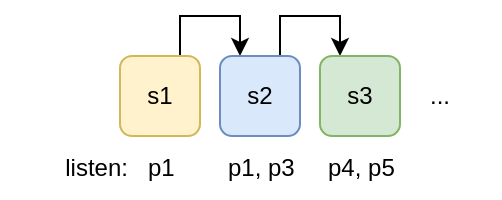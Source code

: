 <mxfile version="26.2.8">
  <diagram name="第 1 页" id="rpXg9X3QDXhX_yCLhavl">
    <mxGraphModel dx="788" dy="505" grid="1" gridSize="10" guides="1" tooltips="1" connect="1" arrows="1" fold="1" page="1" pageScale="1" pageWidth="827" pageHeight="1169" math="0" shadow="0">
      <root>
        <mxCell id="0" />
        <mxCell id="1" parent="0" />
        <mxCell id="-g2mWd9HHOyznpJx1spK-7" style="edgeStyle=orthogonalEdgeStyle;rounded=0;orthogonalLoop=1;jettySize=auto;html=1;exitX=0.5;exitY=0;exitDx=0;exitDy=0;entryX=0.25;entryY=0;entryDx=0;entryDy=0;" edge="1" parent="1" source="-g2mWd9HHOyznpJx1spK-1" target="-g2mWd9HHOyznpJx1spK-2">
          <mxGeometry relative="1" as="geometry">
            <Array as="points">
              <mxPoint x="190" y="200" />
              <mxPoint x="190" y="180" />
              <mxPoint x="220" y="180" />
            </Array>
          </mxGeometry>
        </mxCell>
        <mxCell id="-g2mWd9HHOyznpJx1spK-1" value="s1" style="rounded=1;whiteSpace=wrap;html=1;fillColor=#fff2cc;strokeColor=#d6b656;" vertex="1" parent="1">
          <mxGeometry x="160" y="200" width="40" height="40" as="geometry" />
        </mxCell>
        <mxCell id="-g2mWd9HHOyznpJx1spK-8" style="edgeStyle=orthogonalEdgeStyle;rounded=0;orthogonalLoop=1;jettySize=auto;html=1;exitX=0.75;exitY=0;exitDx=0;exitDy=0;entryX=0.25;entryY=0;entryDx=0;entryDy=0;" edge="1" parent="1" source="-g2mWd9HHOyznpJx1spK-2" target="-g2mWd9HHOyznpJx1spK-3">
          <mxGeometry relative="1" as="geometry">
            <Array as="points">
              <mxPoint x="240" y="180" />
              <mxPoint x="270" y="180" />
            </Array>
          </mxGeometry>
        </mxCell>
        <mxCell id="-g2mWd9HHOyznpJx1spK-2" value="s2" style="rounded=1;whiteSpace=wrap;html=1;fillColor=#dae8fc;strokeColor=#6c8ebf;" vertex="1" parent="1">
          <mxGeometry x="210" y="200" width="40" height="40" as="geometry" />
        </mxCell>
        <mxCell id="-g2mWd9HHOyznpJx1spK-3" value="s3" style="rounded=1;whiteSpace=wrap;html=1;fillColor=#d5e8d4;strokeColor=#82b366;" vertex="1" parent="1">
          <mxGeometry x="260" y="200" width="40" height="40" as="geometry" />
        </mxCell>
        <mxCell id="-g2mWd9HHOyznpJx1spK-5" value="..." style="text;html=1;align=center;verticalAlign=middle;whiteSpace=wrap;rounded=0;" vertex="1" parent="1">
          <mxGeometry x="290" y="205" width="60" height="30" as="geometry" />
        </mxCell>
        <mxCell id="-g2mWd9HHOyznpJx1spK-9" value="listen:&amp;nbsp; &amp;nbsp;p1&amp;nbsp; &amp;nbsp; &amp;nbsp; &amp;nbsp; p1, p3&amp;nbsp; &amp;nbsp; &amp;nbsp;p4, p5" style="text;html=1;align=center;verticalAlign=middle;whiteSpace=wrap;rounded=0;" vertex="1" parent="1">
          <mxGeometry x="100" y="241" width="230" height="30" as="geometry" />
        </mxCell>
      </root>
    </mxGraphModel>
  </diagram>
</mxfile>
